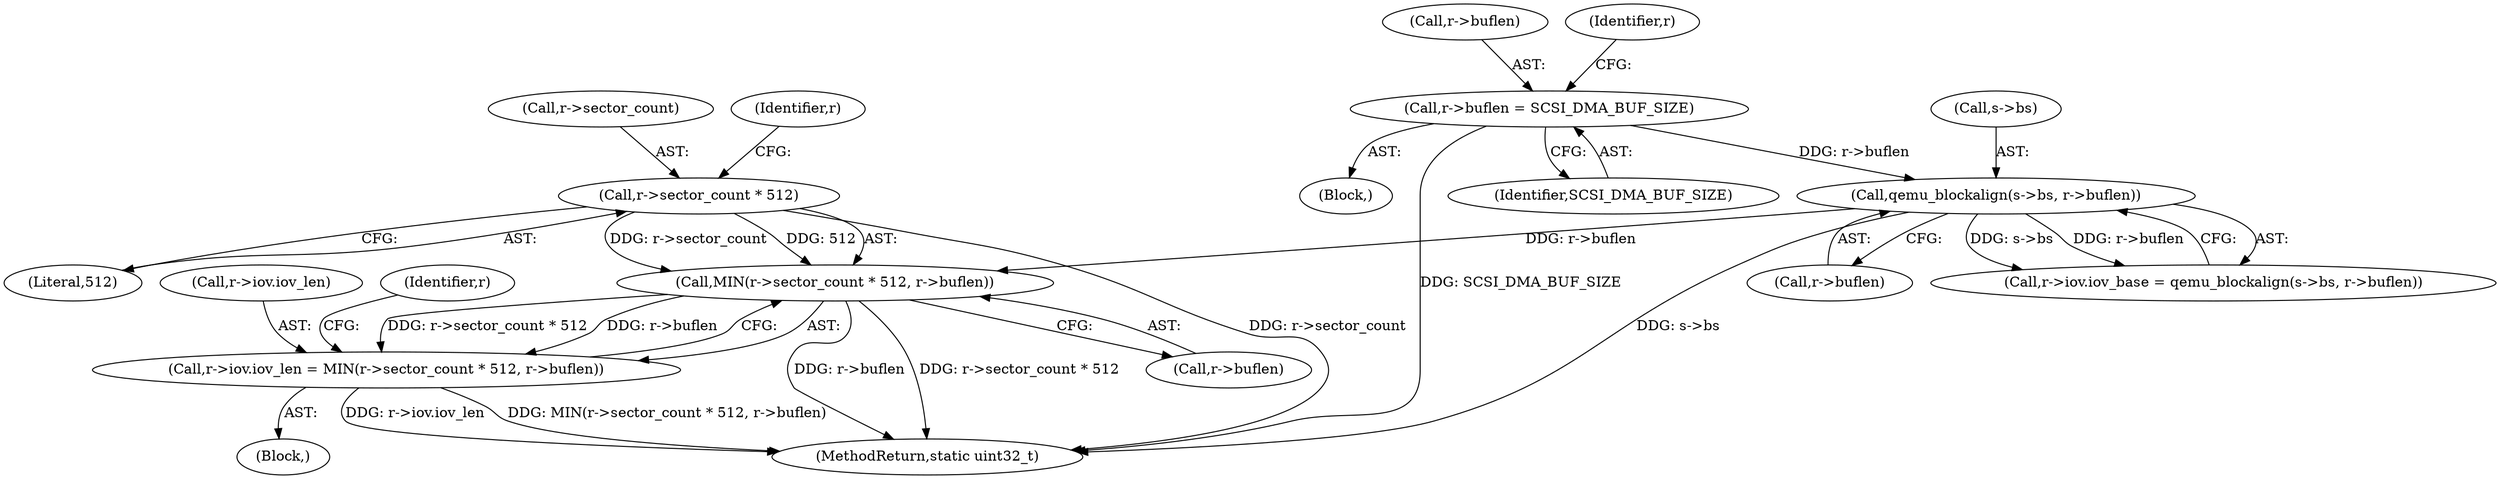 digraph "0_qemu_7285477ab11831b1cf56e45878a89170dd06d9b9_2@pointer" {
"1000146" [label="(Call,MIN(r->sector_count * 512, r->buflen))"];
"1000147" [label="(Call,r->sector_count * 512)"];
"1000133" [label="(Call,qemu_blockalign(s->bs, r->buflen))"];
"1000122" [label="(Call,r->buflen = SCSI_DMA_BUF_SIZE)"];
"1000140" [label="(Call,r->iov.iov_len = MIN(r->sector_count * 512, r->buflen))"];
"1000158" [label="(Identifier,r)"];
"1000122" [label="(Call,r->buflen = SCSI_DMA_BUF_SIZE)"];
"1000151" [label="(Literal,512)"];
"1000134" [label="(Call,s->bs)"];
"1000148" [label="(Call,r->sector_count)"];
"1000102" [label="(Block,)"];
"1000140" [label="(Call,r->iov.iov_len = MIN(r->sector_count * 512, r->buflen))"];
"1000123" [label="(Call,r->buflen)"];
"1000147" [label="(Call,r->sector_count * 512)"];
"1000137" [label="(Call,r->buflen)"];
"1000127" [label="(Call,r->iov.iov_base = qemu_blockalign(s->bs, r->buflen))"];
"1000126" [label="(Identifier,SCSI_DMA_BUF_SIZE)"];
"1000121" [label="(Block,)"];
"1000130" [label="(Identifier,r)"];
"1000152" [label="(Call,r->buflen)"];
"1000141" [label="(Call,r->iov.iov_len)"];
"1000153" [label="(Identifier,r)"];
"1000146" [label="(Call,MIN(r->sector_count * 512, r->buflen))"];
"1000173" [label="(MethodReturn,static uint32_t)"];
"1000133" [label="(Call,qemu_blockalign(s->bs, r->buflen))"];
"1000146" -> "1000140"  [label="AST: "];
"1000146" -> "1000152"  [label="CFG: "];
"1000147" -> "1000146"  [label="AST: "];
"1000152" -> "1000146"  [label="AST: "];
"1000140" -> "1000146"  [label="CFG: "];
"1000146" -> "1000173"  [label="DDG: r->buflen"];
"1000146" -> "1000173"  [label="DDG: r->sector_count * 512"];
"1000146" -> "1000140"  [label="DDG: r->sector_count * 512"];
"1000146" -> "1000140"  [label="DDG: r->buflen"];
"1000147" -> "1000146"  [label="DDG: r->sector_count"];
"1000147" -> "1000146"  [label="DDG: 512"];
"1000133" -> "1000146"  [label="DDG: r->buflen"];
"1000147" -> "1000151"  [label="CFG: "];
"1000148" -> "1000147"  [label="AST: "];
"1000151" -> "1000147"  [label="AST: "];
"1000153" -> "1000147"  [label="CFG: "];
"1000147" -> "1000173"  [label="DDG: r->sector_count"];
"1000133" -> "1000127"  [label="AST: "];
"1000133" -> "1000137"  [label="CFG: "];
"1000134" -> "1000133"  [label="AST: "];
"1000137" -> "1000133"  [label="AST: "];
"1000127" -> "1000133"  [label="CFG: "];
"1000133" -> "1000173"  [label="DDG: s->bs"];
"1000133" -> "1000127"  [label="DDG: s->bs"];
"1000133" -> "1000127"  [label="DDG: r->buflen"];
"1000122" -> "1000133"  [label="DDG: r->buflen"];
"1000122" -> "1000121"  [label="AST: "];
"1000122" -> "1000126"  [label="CFG: "];
"1000123" -> "1000122"  [label="AST: "];
"1000126" -> "1000122"  [label="AST: "];
"1000130" -> "1000122"  [label="CFG: "];
"1000122" -> "1000173"  [label="DDG: SCSI_DMA_BUF_SIZE"];
"1000140" -> "1000102"  [label="AST: "];
"1000141" -> "1000140"  [label="AST: "];
"1000158" -> "1000140"  [label="CFG: "];
"1000140" -> "1000173"  [label="DDG: r->iov.iov_len"];
"1000140" -> "1000173"  [label="DDG: MIN(r->sector_count * 512, r->buflen)"];
}
